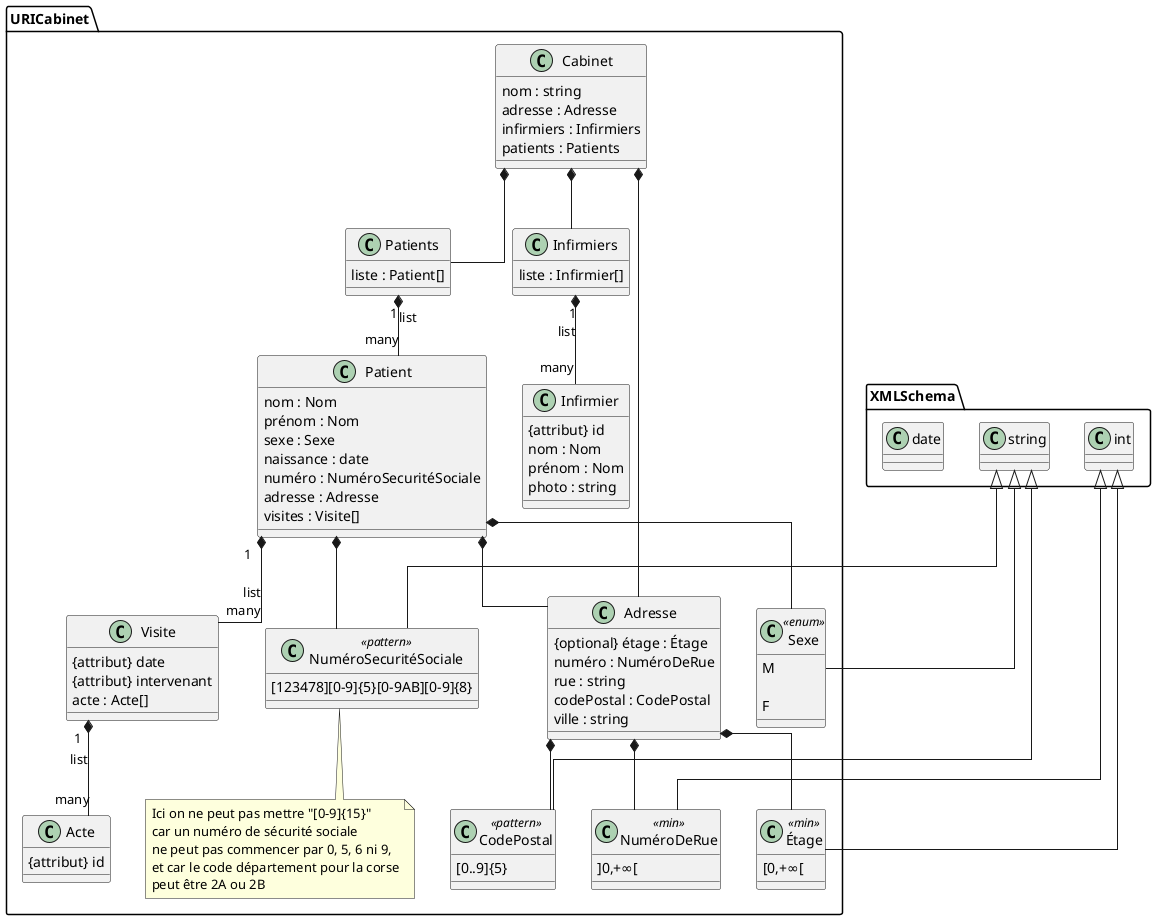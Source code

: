 @startuml
skinparam linetype ortho
 
package XMLSchema{
  class int{}
  class string{}
  class date{}
}


package URICabinet{

  class Cabinet{
    nom : string
    adresse : Adresse
    infirmiers : Infirmiers
    patients : Patients
  }
  
  class Adresse{
    {optional} étage : Étage
    numéro : NuméroDeRue
    rue : string
    codePostal : CodePostal
    ville : string
  }

  class Étage <<min>>{
     [0,+∞[
  }

  class NuméroDeRue <<min>>{
     ]0,+∞[
  }

  class CodePostal <<pattern>>{
    [0..9]{5}
  }
  
  class Infirmiers{
    liste : Infirmier[]
  }

  class Infirmier{
    {attribut} id
    nom : Nom
    prénom : Nom
    photo : string
  }
  
  class Patients{
    liste : Patient[]
  }
  
  class Patient{
    nom : Nom
    prénom : Nom
    sexe : Sexe
    naissance : date
    numéro : NuméroSecuritéSociale
    adresse : Adresse
    visites : Visite[]
  }

  class Sexe <<enum>>{
    M
   
    F
  }

  class NuméroSecuritéSociale <<pattern>>{
    [123478][0-9]{5}[0-9AB][0-9]{8}
  }
  
  class Visite{
    {attribut} date
    {attribut} intervenant
    acte : Acte[]
  }
  
  class Acte{
    {attribut} id
  }
  
  note bottom of NuméroSecuritéSociale : Ici on ne peut pas mettre "[0-9]{15}"\ncar un numéro de sécurité sociale\nne peut pas commencer par 0, 5, 6 ni 9,\net car le code département pour la corse\npeut être 2A ou 2B
 }

Cabinet *-- Adresse
Cabinet *-- Infirmiers
Cabinet *-- Patients

Adresse *-- CodePostal
Adresse *-- Étage
Adresse *-- NuméroDeRue

Infirmiers "1" *-- "many" Infirmier : list

Patients "1" *-- "many" Patient : list

Patient *-- Sexe
Patient *-- NuméroSecuritéSociale
Patient *-- Adresse
Patient "1" *-- "many" Visite : list

Visite "1" *-- "many" Acte : list

int <|-- Étage
int <|-left- NuméroDeRue
string <|-- CodePostal 
string <|-- NuméroSecuritéSociale
string <|-- Sexe
@enduml